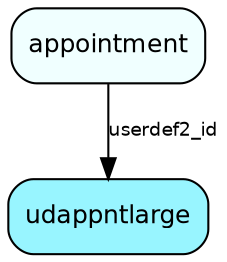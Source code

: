 digraph udappntlarge  {
node [shape = box style="rounded, filled" fontname = "Helvetica" fontsize = "12" ]
edge [fontname = "Helvetica" fontsize = "9"]

udappntlarge[fillcolor = "cadetblue1"]
appointment[fillcolor = "azure1"]
appointment -> udappntlarge [label = "userdef2_id"]
}
